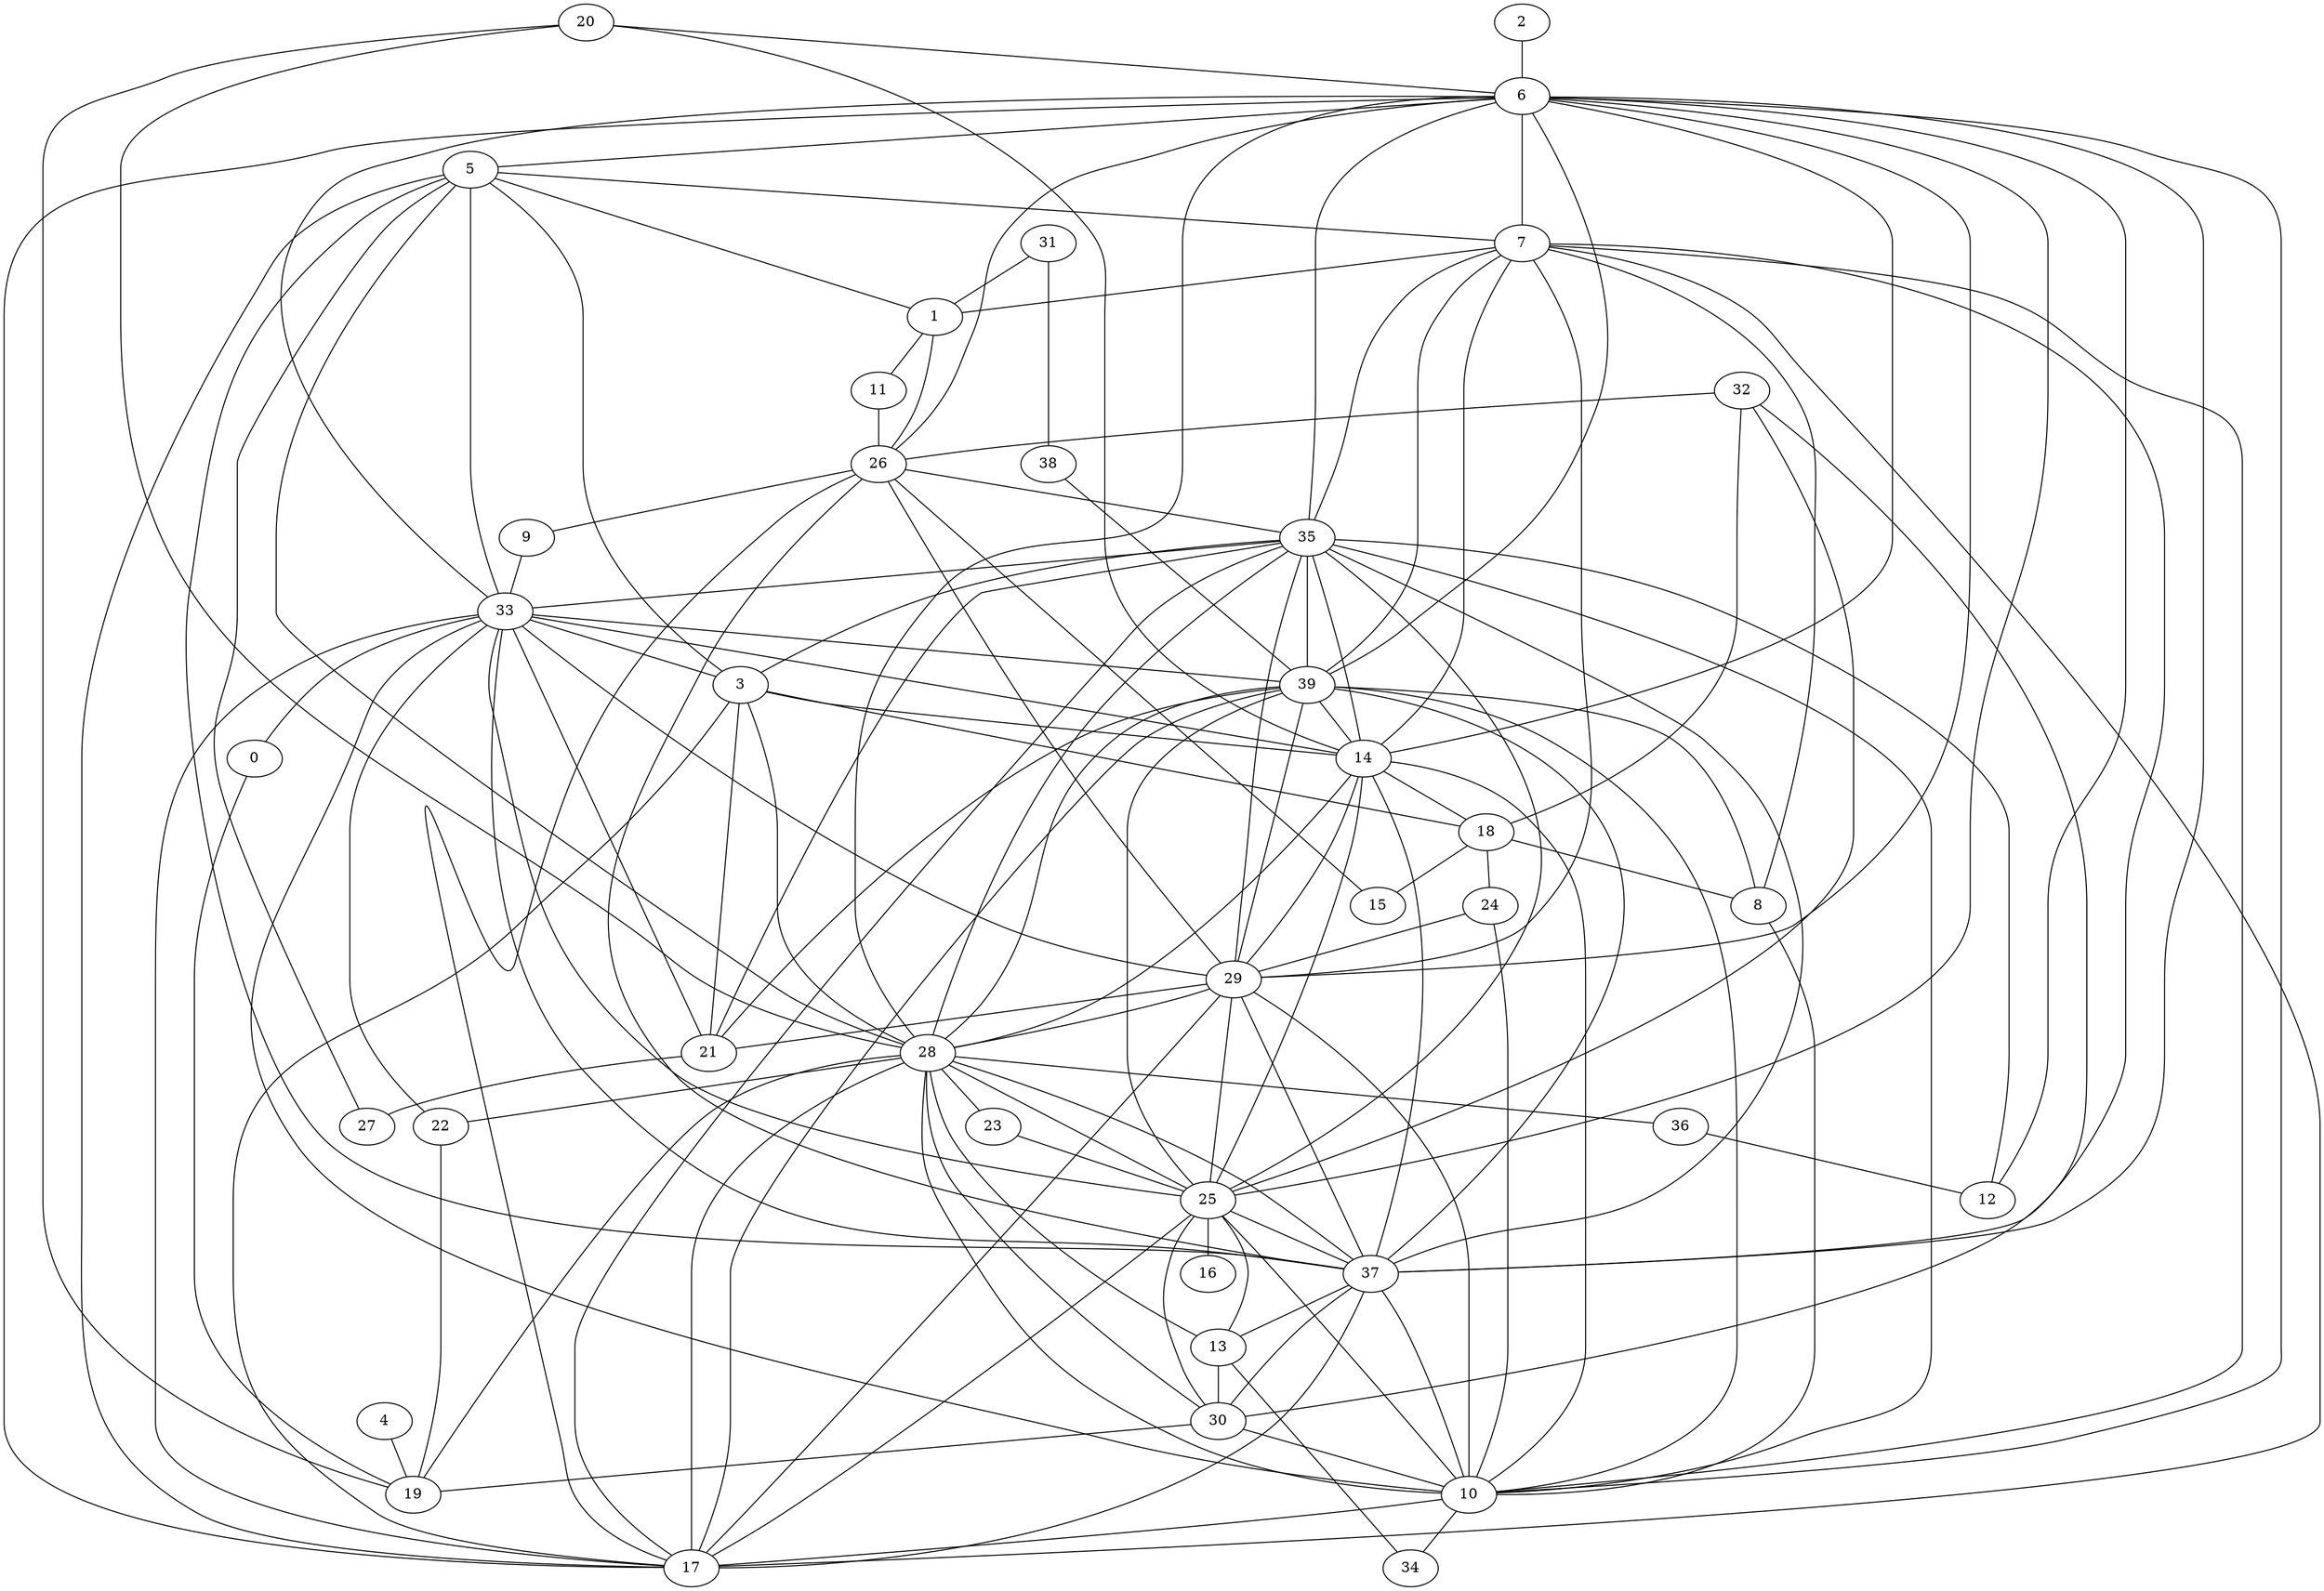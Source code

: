 graph G {
0;
1;
2;
3;
4;
5;
6;
7;
8;
9;
10;
11;
12;
13;
14;
15;
16;
17;
18;
19;
20;
21;
22;
23;
24;
25;
26;
27;
28;
29;
30;
31;
32;
33;
34;
35;
36;
37;
38;
39;
2--6 ;
25--16 ;
32--25 ;
1--11 ;
32--26 ;
21--27 ;
35--10 ;
6--5 ;
35--33 ;
28--23 ;
36--12 ;
27--5 ;
23--25 ;
8--10 ;
22--19 ;
24--29 ;
6--12 ;
18--8 ;
35--6 ;
14--20 ;
4--19 ;
31--38 ;
35--12 ;
32--30 ;
38--39 ;
21--33 ;
10--34 ;
31--1 ;
18--15 ;
28--30 ;
28--22 ;
13--34 ;
18--24 ;
21--35 ;
13--30 ;
14--18 ;
39--8 ;
25--13 ;
39--21 ;
32--18 ;
11--26 ;
0--19 ;
13--28 ;
24--10 ;
9--33 ;
33--0 ;
28--36 ;
28--37 ;
39--14 ;
37--13 ;
1--26 ;
14--25 ;
25--28 ;
28--17 ;
18--3 ;
7--8 ;
15--26 ;
26--9 ;
20--19 ;
29--21 ;
7--17 ;
33--14 ;
33--22 ;
5--37 ;
30--10 ;
28--5 ;
5--7 ;
3--5 ;
28--3 ;
14--28 ;
14--35 ;
17--3 ;
26--6 ;
17--26 ;
17--33 ;
7--1 ;
20--6 ;
1--5 ;
26--35 ;
28--19 ;
25--10 ;
25--35 ;
39--28 ;
29--26 ;
30--19 ;
5--33 ;
20--28 ;
37--26 ;
25--30 ;
39--10 ;
37--10 ;
29--7 ;
30--37 ;
5--17 ;
37--29 ;
6--33 ;
10--29 ;
17--29 ;
25--6 ;
29--28 ;
28--6 ;
3--21 ;
39--37 ;
3--35 ;
39--35 ;
10--17 ;
17--35 ;
7--6 ;
28--10 ;
39--29 ;
37--17 ;
7--14 ;
3--14 ;
7--37 ;
29--35 ;
33--3 ;
37--33 ;
35--28 ;
39--17 ;
29--33 ;
10--7 ;
25--37 ;
25--17 ;
17--6 ;
14--29 ;
33--39 ;
10--33 ;
6--37 ;
39--25 ;
39--6 ;
29--6 ;
14--10 ;
39--7 ;
37--14 ;
14--6 ;
7--35 ;
25--29 ;
6--10 ;
33--25 ;
37--35 ;
}

